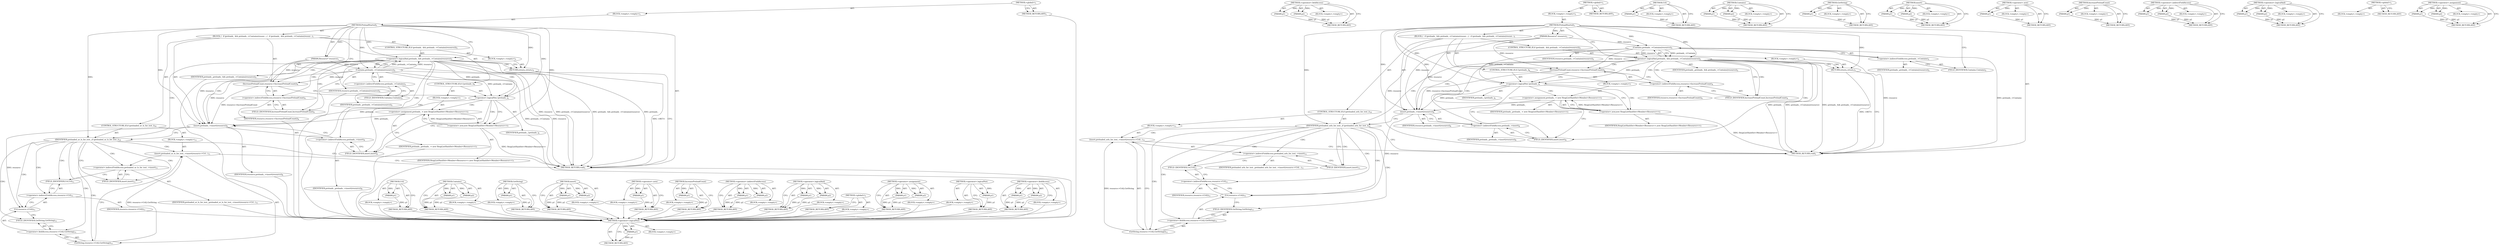 digraph "&lt;operator&gt;.assignment" {
vulnerable_90 [label=<(METHOD,&lt;operator&gt;.logicalNot)>];
vulnerable_91 [label=<(PARAM,p1)>];
vulnerable_92 [label=<(BLOCK,&lt;empty&gt;,&lt;empty&gt;)>];
vulnerable_93 [label=<(METHOD_RETURN,ANY)>];
vulnerable_112 [label=<(METHOD,&lt;operator&gt;.fieldAccess)>];
vulnerable_113 [label=<(PARAM,p1)>];
vulnerable_114 [label=<(PARAM,p2)>];
vulnerable_115 [label=<(BLOCK,&lt;empty&gt;,&lt;empty&gt;)>];
vulnerable_116 [label=<(METHOD_RETURN,ANY)>];
vulnerable_6 [label=<(METHOD,&lt;global&gt;)<SUB>1</SUB>>];
vulnerable_7 [label=<(BLOCK,&lt;empty&gt;,&lt;empty&gt;)<SUB>1</SUB>>];
vulnerable_8 [label=<(METHOD,PreloadStarted)<SUB>1</SUB>>];
vulnerable_9 [label=<(PARAM,Resource* resource)<SUB>1</SUB>>];
vulnerable_10 [label=<(BLOCK,{
  if (preloads_ &amp;&amp; preloads_-&gt;Contains(resour...,{
  if (preloads_ &amp;&amp; preloads_-&gt;Contains(resour...)<SUB>1</SUB>>];
vulnerable_11 [label=<(CONTROL_STRUCTURE,IF,if (preloads_ &amp;&amp; preloads_-&gt;Contains(resource)))<SUB>2</SUB>>];
vulnerable_12 [label=<(&lt;operator&gt;.logicalAnd,preloads_ &amp;&amp; preloads_-&gt;Contains(resource))<SUB>2</SUB>>];
vulnerable_13 [label=<(IDENTIFIER,preloads_,preloads_ &amp;&amp; preloads_-&gt;Contains(resource))<SUB>2</SUB>>];
vulnerable_14 [label=<(Contains,preloads_-&gt;Contains(resource))<SUB>2</SUB>>];
vulnerable_15 [label=<(&lt;operator&gt;.indirectFieldAccess,preloads_-&gt;Contains)<SUB>2</SUB>>];
vulnerable_16 [label=<(IDENTIFIER,preloads_,preloads_-&gt;Contains(resource))<SUB>2</SUB>>];
vulnerable_17 [label=<(FIELD_IDENTIFIER,Contains,Contains)<SUB>2</SUB>>];
vulnerable_18 [label=<(IDENTIFIER,resource,preloads_-&gt;Contains(resource))<SUB>2</SUB>>];
vulnerable_19 [label=<(BLOCK,&lt;empty&gt;,&lt;empty&gt;)<SUB>3</SUB>>];
vulnerable_20 [label=<(RETURN,return;,return;)<SUB>3</SUB>>];
vulnerable_21 [label=<(IncreasePreloadCount,resource-&gt;IncreasePreloadCount())<SUB>4</SUB>>];
vulnerable_22 [label=<(&lt;operator&gt;.indirectFieldAccess,resource-&gt;IncreasePreloadCount)<SUB>4</SUB>>];
vulnerable_23 [label=<(IDENTIFIER,resource,resource-&gt;IncreasePreloadCount())<SUB>4</SUB>>];
vulnerable_24 [label=<(FIELD_IDENTIFIER,IncreasePreloadCount,IncreasePreloadCount)<SUB>4</SUB>>];
vulnerable_25 [label=<(CONTROL_STRUCTURE,IF,if (!preloads_))<SUB>6</SUB>>];
vulnerable_26 [label=<(&lt;operator&gt;.logicalNot,!preloads_)<SUB>6</SUB>>];
vulnerable_27 [label=<(IDENTIFIER,preloads_,!preloads_)<SUB>6</SUB>>];
vulnerable_28 [label=<(BLOCK,&lt;empty&gt;,&lt;empty&gt;)<SUB>7</SUB>>];
vulnerable_29 [label=<(&lt;operator&gt;.assignment,preloads_ = new HeapListHashSet&lt;Member&lt;Resource&gt;&gt;)<SUB>7</SUB>>];
vulnerable_30 [label=<(IDENTIFIER,preloads_,preloads_ = new HeapListHashSet&lt;Member&lt;Resource&gt;&gt;)<SUB>7</SUB>>];
vulnerable_31 [label=<(&lt;operator&gt;.new,new HeapListHashSet&lt;Member&lt;Resource&gt;&gt;)<SUB>7</SUB>>];
vulnerable_32 [label=<(IDENTIFIER,HeapListHashSet&lt;Member&lt;Resource&gt;&gt;,new HeapListHashSet&lt;Member&lt;Resource&gt;&gt;)<SUB>7</SUB>>];
vulnerable_33 [label=<(insert,preloads_-&gt;insert(resource))<SUB>8</SUB>>];
vulnerable_34 [label=<(&lt;operator&gt;.indirectFieldAccess,preloads_-&gt;insert)<SUB>8</SUB>>];
vulnerable_35 [label=<(IDENTIFIER,preloads_,preloads_-&gt;insert(resource))<SUB>8</SUB>>];
vulnerable_36 [label=<(FIELD_IDENTIFIER,insert,insert)<SUB>8</SUB>>];
vulnerable_37 [label=<(IDENTIFIER,resource,preloads_-&gt;insert(resource))<SUB>8</SUB>>];
vulnerable_38 [label=<(CONTROL_STRUCTURE,IF,if (preloaded_ur_ls_for_test_))<SUB>10</SUB>>];
vulnerable_39 [label=<(IDENTIFIER,preloaded_ur_ls_for_test_,if (preloaded_ur_ls_for_test_))<SUB>10</SUB>>];
vulnerable_40 [label=<(BLOCK,&lt;empty&gt;,&lt;empty&gt;)<SUB>11</SUB>>];
vulnerable_41 [label=<(insert,preloaded_ur_ls_for_test_-&gt;insert(resource-&gt;Url...)<SUB>11</SUB>>];
vulnerable_42 [label=<(&lt;operator&gt;.indirectFieldAccess,preloaded_ur_ls_for_test_-&gt;insert)<SUB>11</SUB>>];
vulnerable_43 [label=<(IDENTIFIER,preloaded_ur_ls_for_test_,preloaded_ur_ls_for_test_-&gt;insert(resource-&gt;Url...)<SUB>11</SUB>>];
vulnerable_44 [label=<(FIELD_IDENTIFIER,insert,insert)<SUB>11</SUB>>];
vulnerable_45 [label=<(GetString,resource-&gt;Url().GetString())<SUB>11</SUB>>];
vulnerable_46 [label=<(&lt;operator&gt;.fieldAccess,resource-&gt;Url().GetString)<SUB>11</SUB>>];
vulnerable_47 [label=<(Url,resource-&gt;Url())<SUB>11</SUB>>];
vulnerable_48 [label=<(&lt;operator&gt;.indirectFieldAccess,resource-&gt;Url)<SUB>11</SUB>>];
vulnerable_49 [label=<(IDENTIFIER,resource,resource-&gt;Url())<SUB>11</SUB>>];
vulnerable_50 [label=<(FIELD_IDENTIFIER,Url,Url)<SUB>11</SUB>>];
vulnerable_51 [label=<(FIELD_IDENTIFIER,GetString,GetString)<SUB>11</SUB>>];
vulnerable_52 [label=<(METHOD_RETURN,void)<SUB>1</SUB>>];
vulnerable_54 [label=<(METHOD_RETURN,ANY)<SUB>1</SUB>>];
vulnerable_117 [label=<(METHOD,Url)>];
vulnerable_118 [label=<(PARAM,p1)>];
vulnerable_119 [label=<(BLOCK,&lt;empty&gt;,&lt;empty&gt;)>];
vulnerable_120 [label=<(METHOD_RETURN,ANY)>];
vulnerable_76 [label=<(METHOD,Contains)>];
vulnerable_77 [label=<(PARAM,p1)>];
vulnerable_78 [label=<(PARAM,p2)>];
vulnerable_79 [label=<(BLOCK,&lt;empty&gt;,&lt;empty&gt;)>];
vulnerable_80 [label=<(METHOD_RETURN,ANY)>];
vulnerable_108 [label=<(METHOD,GetString)>];
vulnerable_109 [label=<(PARAM,p1)>];
vulnerable_110 [label=<(BLOCK,&lt;empty&gt;,&lt;empty&gt;)>];
vulnerable_111 [label=<(METHOD_RETURN,ANY)>];
vulnerable_103 [label=<(METHOD,insert)>];
vulnerable_104 [label=<(PARAM,p1)>];
vulnerable_105 [label=<(PARAM,p2)>];
vulnerable_106 [label=<(BLOCK,&lt;empty&gt;,&lt;empty&gt;)>];
vulnerable_107 [label=<(METHOD_RETURN,ANY)>];
vulnerable_99 [label=<(METHOD,&lt;operator&gt;.new)>];
vulnerable_100 [label=<(PARAM,p1)>];
vulnerable_101 [label=<(BLOCK,&lt;empty&gt;,&lt;empty&gt;)>];
vulnerable_102 [label=<(METHOD_RETURN,ANY)>];
vulnerable_86 [label=<(METHOD,IncreasePreloadCount)>];
vulnerable_87 [label=<(PARAM,p1)>];
vulnerable_88 [label=<(BLOCK,&lt;empty&gt;,&lt;empty&gt;)>];
vulnerable_89 [label=<(METHOD_RETURN,ANY)>];
vulnerable_81 [label=<(METHOD,&lt;operator&gt;.indirectFieldAccess)>];
vulnerable_82 [label=<(PARAM,p1)>];
vulnerable_83 [label=<(PARAM,p2)>];
vulnerable_84 [label=<(BLOCK,&lt;empty&gt;,&lt;empty&gt;)>];
vulnerable_85 [label=<(METHOD_RETURN,ANY)>];
vulnerable_71 [label=<(METHOD,&lt;operator&gt;.logicalAnd)>];
vulnerable_72 [label=<(PARAM,p1)>];
vulnerable_73 [label=<(PARAM,p2)>];
vulnerable_74 [label=<(BLOCK,&lt;empty&gt;,&lt;empty&gt;)>];
vulnerable_75 [label=<(METHOD_RETURN,ANY)>];
vulnerable_65 [label=<(METHOD,&lt;global&gt;)<SUB>1</SUB>>];
vulnerable_66 [label=<(BLOCK,&lt;empty&gt;,&lt;empty&gt;)>];
vulnerable_67 [label=<(METHOD_RETURN,ANY)>];
vulnerable_94 [label=<(METHOD,&lt;operator&gt;.assignment)>];
vulnerable_95 [label=<(PARAM,p1)>];
vulnerable_96 [label=<(PARAM,p2)>];
vulnerable_97 [label=<(BLOCK,&lt;empty&gt;,&lt;empty&gt;)>];
vulnerable_98 [label=<(METHOD_RETURN,ANY)>];
fixed_90 [label=<(METHOD,&lt;operator&gt;.logicalNot)>];
fixed_91 [label=<(PARAM,p1)>];
fixed_92 [label=<(BLOCK,&lt;empty&gt;,&lt;empty&gt;)>];
fixed_93 [label=<(METHOD_RETURN,ANY)>];
fixed_112 [label=<(METHOD,&lt;operator&gt;.fieldAccess)>];
fixed_113 [label=<(PARAM,p1)>];
fixed_114 [label=<(PARAM,p2)>];
fixed_115 [label=<(BLOCK,&lt;empty&gt;,&lt;empty&gt;)>];
fixed_116 [label=<(METHOD_RETURN,ANY)>];
fixed_6 [label=<(METHOD,&lt;global&gt;)<SUB>1</SUB>>];
fixed_7 [label=<(BLOCK,&lt;empty&gt;,&lt;empty&gt;)<SUB>1</SUB>>];
fixed_8 [label=<(METHOD,PreloadStarted)<SUB>1</SUB>>];
fixed_9 [label=<(PARAM,Resource* resource)<SUB>1</SUB>>];
fixed_10 [label=<(BLOCK,{
  if (preloads_ &amp;&amp; preloads_-&gt;Contains(resour...,{
  if (preloads_ &amp;&amp; preloads_-&gt;Contains(resour...)<SUB>1</SUB>>];
fixed_11 [label=<(CONTROL_STRUCTURE,IF,if (preloads_ &amp;&amp; preloads_-&gt;Contains(resource)))<SUB>2</SUB>>];
fixed_12 [label=<(&lt;operator&gt;.logicalAnd,preloads_ &amp;&amp; preloads_-&gt;Contains(resource))<SUB>2</SUB>>];
fixed_13 [label=<(IDENTIFIER,preloads_,preloads_ &amp;&amp; preloads_-&gt;Contains(resource))<SUB>2</SUB>>];
fixed_14 [label=<(Contains,preloads_-&gt;Contains(resource))<SUB>2</SUB>>];
fixed_15 [label=<(&lt;operator&gt;.indirectFieldAccess,preloads_-&gt;Contains)<SUB>2</SUB>>];
fixed_16 [label=<(IDENTIFIER,preloads_,preloads_-&gt;Contains(resource))<SUB>2</SUB>>];
fixed_17 [label=<(FIELD_IDENTIFIER,Contains,Contains)<SUB>2</SUB>>];
fixed_18 [label=<(IDENTIFIER,resource,preloads_-&gt;Contains(resource))<SUB>2</SUB>>];
fixed_19 [label=<(BLOCK,&lt;empty&gt;,&lt;empty&gt;)<SUB>3</SUB>>];
fixed_20 [label=<(RETURN,return;,return;)<SUB>3</SUB>>];
fixed_21 [label=<(IncreasePreloadCount,resource-&gt;IncreasePreloadCount())<SUB>4</SUB>>];
fixed_22 [label=<(&lt;operator&gt;.indirectFieldAccess,resource-&gt;IncreasePreloadCount)<SUB>4</SUB>>];
fixed_23 [label=<(IDENTIFIER,resource,resource-&gt;IncreasePreloadCount())<SUB>4</SUB>>];
fixed_24 [label=<(FIELD_IDENTIFIER,IncreasePreloadCount,IncreasePreloadCount)<SUB>4</SUB>>];
fixed_25 [label=<(CONTROL_STRUCTURE,IF,if (!preloads_))<SUB>6</SUB>>];
fixed_26 [label=<(&lt;operator&gt;.logicalNot,!preloads_)<SUB>6</SUB>>];
fixed_27 [label=<(IDENTIFIER,preloads_,!preloads_)<SUB>6</SUB>>];
fixed_28 [label=<(BLOCK,&lt;empty&gt;,&lt;empty&gt;)<SUB>7</SUB>>];
fixed_29 [label=<(&lt;operator&gt;.assignment,preloads_ = new HeapListHashSet&lt;Member&lt;Resource&gt;&gt;)<SUB>7</SUB>>];
fixed_30 [label=<(IDENTIFIER,preloads_,preloads_ = new HeapListHashSet&lt;Member&lt;Resource&gt;&gt;)<SUB>7</SUB>>];
fixed_31 [label=<(&lt;operator&gt;.new,new HeapListHashSet&lt;Member&lt;Resource&gt;&gt;)<SUB>7</SUB>>];
fixed_32 [label=<(IDENTIFIER,HeapListHashSet&lt;Member&lt;Resource&gt;&gt;,new HeapListHashSet&lt;Member&lt;Resource&gt;&gt;)<SUB>7</SUB>>];
fixed_33 [label=<(insert,preloads_-&gt;insert(resource))<SUB>8</SUB>>];
fixed_34 [label=<(&lt;operator&gt;.indirectFieldAccess,preloads_-&gt;insert)<SUB>8</SUB>>];
fixed_35 [label=<(IDENTIFIER,preloads_,preloads_-&gt;insert(resource))<SUB>8</SUB>>];
fixed_36 [label=<(FIELD_IDENTIFIER,insert,insert)<SUB>8</SUB>>];
fixed_37 [label=<(IDENTIFIER,resource,preloads_-&gt;insert(resource))<SUB>8</SUB>>];
fixed_38 [label=<(CONTROL_STRUCTURE,IF,if (preloaded_urls_for_test_))<SUB>10</SUB>>];
fixed_39 [label=<(IDENTIFIER,preloaded_urls_for_test_,if (preloaded_urls_for_test_))<SUB>10</SUB>>];
fixed_40 [label=<(BLOCK,&lt;empty&gt;,&lt;empty&gt;)<SUB>11</SUB>>];
fixed_41 [label=<(insert,preloaded_urls_for_test_-&gt;insert(resource-&gt;Url(...)<SUB>11</SUB>>];
fixed_42 [label=<(&lt;operator&gt;.indirectFieldAccess,preloaded_urls_for_test_-&gt;insert)<SUB>11</SUB>>];
fixed_43 [label=<(IDENTIFIER,preloaded_urls_for_test_,preloaded_urls_for_test_-&gt;insert(resource-&gt;Url(...)<SUB>11</SUB>>];
fixed_44 [label=<(FIELD_IDENTIFIER,insert,insert)<SUB>11</SUB>>];
fixed_45 [label=<(GetString,resource-&gt;Url().GetString())<SUB>11</SUB>>];
fixed_46 [label=<(&lt;operator&gt;.fieldAccess,resource-&gt;Url().GetString)<SUB>11</SUB>>];
fixed_47 [label=<(Url,resource-&gt;Url())<SUB>11</SUB>>];
fixed_48 [label=<(&lt;operator&gt;.indirectFieldAccess,resource-&gt;Url)<SUB>11</SUB>>];
fixed_49 [label=<(IDENTIFIER,resource,resource-&gt;Url())<SUB>11</SUB>>];
fixed_50 [label=<(FIELD_IDENTIFIER,Url,Url)<SUB>11</SUB>>];
fixed_51 [label=<(FIELD_IDENTIFIER,GetString,GetString)<SUB>11</SUB>>];
fixed_52 [label=<(METHOD_RETURN,void)<SUB>1</SUB>>];
fixed_54 [label=<(METHOD_RETURN,ANY)<SUB>1</SUB>>];
fixed_117 [label=<(METHOD,Url)>];
fixed_118 [label=<(PARAM,p1)>];
fixed_119 [label=<(BLOCK,&lt;empty&gt;,&lt;empty&gt;)>];
fixed_120 [label=<(METHOD_RETURN,ANY)>];
fixed_76 [label=<(METHOD,Contains)>];
fixed_77 [label=<(PARAM,p1)>];
fixed_78 [label=<(PARAM,p2)>];
fixed_79 [label=<(BLOCK,&lt;empty&gt;,&lt;empty&gt;)>];
fixed_80 [label=<(METHOD_RETURN,ANY)>];
fixed_108 [label=<(METHOD,GetString)>];
fixed_109 [label=<(PARAM,p1)>];
fixed_110 [label=<(BLOCK,&lt;empty&gt;,&lt;empty&gt;)>];
fixed_111 [label=<(METHOD_RETURN,ANY)>];
fixed_103 [label=<(METHOD,insert)>];
fixed_104 [label=<(PARAM,p1)>];
fixed_105 [label=<(PARAM,p2)>];
fixed_106 [label=<(BLOCK,&lt;empty&gt;,&lt;empty&gt;)>];
fixed_107 [label=<(METHOD_RETURN,ANY)>];
fixed_99 [label=<(METHOD,&lt;operator&gt;.new)>];
fixed_100 [label=<(PARAM,p1)>];
fixed_101 [label=<(BLOCK,&lt;empty&gt;,&lt;empty&gt;)>];
fixed_102 [label=<(METHOD_RETURN,ANY)>];
fixed_86 [label=<(METHOD,IncreasePreloadCount)>];
fixed_87 [label=<(PARAM,p1)>];
fixed_88 [label=<(BLOCK,&lt;empty&gt;,&lt;empty&gt;)>];
fixed_89 [label=<(METHOD_RETURN,ANY)>];
fixed_81 [label=<(METHOD,&lt;operator&gt;.indirectFieldAccess)>];
fixed_82 [label=<(PARAM,p1)>];
fixed_83 [label=<(PARAM,p2)>];
fixed_84 [label=<(BLOCK,&lt;empty&gt;,&lt;empty&gt;)>];
fixed_85 [label=<(METHOD_RETURN,ANY)>];
fixed_71 [label=<(METHOD,&lt;operator&gt;.logicalAnd)>];
fixed_72 [label=<(PARAM,p1)>];
fixed_73 [label=<(PARAM,p2)>];
fixed_74 [label=<(BLOCK,&lt;empty&gt;,&lt;empty&gt;)>];
fixed_75 [label=<(METHOD_RETURN,ANY)>];
fixed_65 [label=<(METHOD,&lt;global&gt;)<SUB>1</SUB>>];
fixed_66 [label=<(BLOCK,&lt;empty&gt;,&lt;empty&gt;)>];
fixed_67 [label=<(METHOD_RETURN,ANY)>];
fixed_94 [label=<(METHOD,&lt;operator&gt;.assignment)>];
fixed_95 [label=<(PARAM,p1)>];
fixed_96 [label=<(PARAM,p2)>];
fixed_97 [label=<(BLOCK,&lt;empty&gt;,&lt;empty&gt;)>];
fixed_98 [label=<(METHOD_RETURN,ANY)>];
vulnerable_90 -> vulnerable_91  [key=0, label="AST: "];
vulnerable_90 -> vulnerable_91  [key=1, label="DDG: "];
vulnerable_90 -> vulnerable_92  [key=0, label="AST: "];
vulnerable_90 -> vulnerable_93  [key=0, label="AST: "];
vulnerable_90 -> vulnerable_93  [key=1, label="CFG: "];
vulnerable_91 -> vulnerable_93  [key=0, label="DDG: p1"];
vulnerable_92 -> fixed_90  [key=0];
vulnerable_93 -> fixed_90  [key=0];
vulnerable_112 -> vulnerable_113  [key=0, label="AST: "];
vulnerable_112 -> vulnerable_113  [key=1, label="DDG: "];
vulnerable_112 -> vulnerable_115  [key=0, label="AST: "];
vulnerable_112 -> vulnerable_114  [key=0, label="AST: "];
vulnerable_112 -> vulnerable_114  [key=1, label="DDG: "];
vulnerable_112 -> vulnerable_116  [key=0, label="AST: "];
vulnerable_112 -> vulnerable_116  [key=1, label="CFG: "];
vulnerable_113 -> vulnerable_116  [key=0, label="DDG: p1"];
vulnerable_114 -> vulnerable_116  [key=0, label="DDG: p2"];
vulnerable_115 -> fixed_90  [key=0];
vulnerable_116 -> fixed_90  [key=0];
vulnerable_6 -> vulnerable_7  [key=0, label="AST: "];
vulnerable_6 -> vulnerable_54  [key=0, label="AST: "];
vulnerable_6 -> vulnerable_54  [key=1, label="CFG: "];
vulnerable_7 -> vulnerable_8  [key=0, label="AST: "];
vulnerable_8 -> vulnerable_9  [key=0, label="AST: "];
vulnerable_8 -> vulnerable_9  [key=1, label="DDG: "];
vulnerable_8 -> vulnerable_10  [key=0, label="AST: "];
vulnerable_8 -> vulnerable_52  [key=0, label="AST: "];
vulnerable_8 -> vulnerable_12  [key=0, label="CFG: "];
vulnerable_8 -> vulnerable_12  [key=1, label="DDG: "];
vulnerable_8 -> vulnerable_17  [key=0, label="CFG: "];
vulnerable_8 -> vulnerable_33  [key=0, label="DDG: "];
vulnerable_8 -> vulnerable_39  [key=0, label="DDG: "];
vulnerable_8 -> vulnerable_20  [key=0, label="DDG: "];
vulnerable_8 -> vulnerable_26  [key=0, label="DDG: "];
vulnerable_8 -> vulnerable_14  [key=0, label="DDG: "];
vulnerable_8 -> vulnerable_31  [key=0, label="DDG: "];
vulnerable_9 -> vulnerable_52  [key=0, label="DDG: resource"];
vulnerable_9 -> vulnerable_21  [key=0, label="DDG: resource"];
vulnerable_9 -> vulnerable_33  [key=0, label="DDG: resource"];
vulnerable_9 -> vulnerable_14  [key=0, label="DDG: resource"];
vulnerable_10 -> vulnerable_11  [key=0, label="AST: "];
vulnerable_10 -> vulnerable_21  [key=0, label="AST: "];
vulnerable_10 -> vulnerable_25  [key=0, label="AST: "];
vulnerable_10 -> vulnerable_33  [key=0, label="AST: "];
vulnerable_10 -> vulnerable_38  [key=0, label="AST: "];
vulnerable_11 -> vulnerable_12  [key=0, label="AST: "];
vulnerable_11 -> vulnerable_19  [key=0, label="AST: "];
vulnerable_12 -> vulnerable_13  [key=0, label="AST: "];
vulnerable_12 -> vulnerable_14  [key=0, label="AST: "];
vulnerable_12 -> vulnerable_20  [key=0, label="CFG: "];
vulnerable_12 -> vulnerable_20  [key=1, label="CDG: "];
vulnerable_12 -> vulnerable_24  [key=0, label="CFG: "];
vulnerable_12 -> vulnerable_24  [key=1, label="CDG: "];
vulnerable_12 -> vulnerable_52  [key=0, label="DDG: preloads_"];
vulnerable_12 -> vulnerable_52  [key=1, label="DDG: preloads_-&gt;Contains(resource)"];
vulnerable_12 -> vulnerable_52  [key=2, label="DDG: preloads_ &amp;&amp; preloads_-&gt;Contains(resource)"];
vulnerable_12 -> vulnerable_26  [key=0, label="DDG: preloads_"];
vulnerable_12 -> vulnerable_26  [key=1, label="CDG: "];
vulnerable_12 -> vulnerable_34  [key=0, label="CDG: "];
vulnerable_12 -> vulnerable_21  [key=0, label="CDG: "];
vulnerable_12 -> vulnerable_33  [key=0, label="CDG: "];
vulnerable_12 -> vulnerable_36  [key=0, label="CDG: "];
vulnerable_12 -> vulnerable_22  [key=0, label="CDG: "];
vulnerable_12 -> vulnerable_39  [key=0, label="CDG: "];
vulnerable_13 -> fixed_90  [key=0];
vulnerable_14 -> vulnerable_15  [key=0, label="AST: "];
vulnerable_14 -> vulnerable_18  [key=0, label="AST: "];
vulnerable_14 -> vulnerable_12  [key=0, label="CFG: "];
vulnerable_14 -> vulnerable_12  [key=1, label="DDG: preloads_-&gt;Contains"];
vulnerable_14 -> vulnerable_12  [key=2, label="DDG: resource"];
vulnerable_14 -> vulnerable_52  [key=0, label="DDG: preloads_-&gt;Contains"];
vulnerable_14 -> vulnerable_52  [key=1, label="DDG: resource"];
vulnerable_14 -> vulnerable_21  [key=0, label="DDG: resource"];
vulnerable_14 -> vulnerable_33  [key=0, label="DDG: resource"];
vulnerable_14 -> vulnerable_26  [key=0, label="DDG: preloads_-&gt;Contains"];
vulnerable_15 -> vulnerable_16  [key=0, label="AST: "];
vulnerable_15 -> vulnerable_17  [key=0, label="AST: "];
vulnerable_15 -> vulnerable_14  [key=0, label="CFG: "];
vulnerable_16 -> fixed_90  [key=0];
vulnerable_17 -> vulnerable_15  [key=0, label="CFG: "];
vulnerable_18 -> fixed_90  [key=0];
vulnerable_19 -> vulnerable_20  [key=0, label="AST: "];
vulnerable_20 -> vulnerable_52  [key=0, label="CFG: "];
vulnerable_20 -> vulnerable_52  [key=1, label="DDG: &lt;RET&gt;"];
vulnerable_21 -> vulnerable_22  [key=0, label="AST: "];
vulnerable_21 -> vulnerable_26  [key=0, label="CFG: "];
vulnerable_21 -> vulnerable_33  [key=0, label="DDG: resource-&gt;IncreasePreloadCount"];
vulnerable_22 -> vulnerable_23  [key=0, label="AST: "];
vulnerable_22 -> vulnerable_24  [key=0, label="AST: "];
vulnerable_22 -> vulnerable_21  [key=0, label="CFG: "];
vulnerable_23 -> fixed_90  [key=0];
vulnerable_24 -> vulnerable_22  [key=0, label="CFG: "];
vulnerable_25 -> vulnerable_26  [key=0, label="AST: "];
vulnerable_25 -> vulnerable_28  [key=0, label="AST: "];
vulnerable_26 -> vulnerable_27  [key=0, label="AST: "];
vulnerable_26 -> vulnerable_31  [key=0, label="CFG: "];
vulnerable_26 -> vulnerable_31  [key=1, label="CDG: "];
vulnerable_26 -> vulnerable_36  [key=0, label="CFG: "];
vulnerable_26 -> vulnerable_33  [key=0, label="DDG: preloads_"];
vulnerable_26 -> vulnerable_29  [key=0, label="CDG: "];
vulnerable_27 -> fixed_90  [key=0];
vulnerable_28 -> vulnerable_29  [key=0, label="AST: "];
vulnerable_29 -> vulnerable_30  [key=0, label="AST: "];
vulnerable_29 -> vulnerable_31  [key=0, label="AST: "];
vulnerable_29 -> vulnerable_36  [key=0, label="CFG: "];
vulnerable_29 -> vulnerable_33  [key=0, label="DDG: preloads_"];
vulnerable_30 -> fixed_90  [key=0];
vulnerable_31 -> vulnerable_32  [key=0, label="AST: "];
vulnerable_31 -> vulnerable_29  [key=0, label="CFG: "];
vulnerable_31 -> vulnerable_29  [key=1, label="DDG: HeapListHashSet&lt;Member&lt;Resource&gt;&gt;"];
vulnerable_31 -> vulnerable_52  [key=0, label="DDG: HeapListHashSet&lt;Member&lt;Resource&gt;&gt;"];
vulnerable_32 -> fixed_90  [key=0];
vulnerable_33 -> vulnerable_34  [key=0, label="AST: "];
vulnerable_33 -> vulnerable_37  [key=0, label="AST: "];
vulnerable_33 -> vulnerable_39  [key=0, label="CFG: "];
vulnerable_33 -> vulnerable_47  [key=0, label="DDG: resource"];
vulnerable_34 -> vulnerable_35  [key=0, label="AST: "];
vulnerable_34 -> vulnerable_36  [key=0, label="AST: "];
vulnerable_34 -> vulnerable_33  [key=0, label="CFG: "];
vulnerable_35 -> fixed_90  [key=0];
vulnerable_36 -> vulnerable_34  [key=0, label="CFG: "];
vulnerable_37 -> fixed_90  [key=0];
vulnerable_38 -> vulnerable_39  [key=0, label="AST: "];
vulnerable_38 -> vulnerable_40  [key=0, label="AST: "];
vulnerable_39 -> vulnerable_52  [key=0, label="CFG: "];
vulnerable_39 -> vulnerable_44  [key=0, label="CFG: "];
vulnerable_39 -> vulnerable_44  [key=1, label="CDG: "];
vulnerable_39 -> vulnerable_47  [key=0, label="CDG: "];
vulnerable_39 -> vulnerable_48  [key=0, label="CDG: "];
vulnerable_39 -> vulnerable_42  [key=0, label="CDG: "];
vulnerable_39 -> vulnerable_51  [key=0, label="CDG: "];
vulnerable_39 -> vulnerable_46  [key=0, label="CDG: "];
vulnerable_39 -> vulnerable_41  [key=0, label="CDG: "];
vulnerable_39 -> vulnerable_45  [key=0, label="CDG: "];
vulnerable_39 -> vulnerable_50  [key=0, label="CDG: "];
vulnerable_40 -> vulnerable_41  [key=0, label="AST: "];
vulnerable_41 -> vulnerable_42  [key=0, label="AST: "];
vulnerable_41 -> vulnerable_45  [key=0, label="AST: "];
vulnerable_41 -> vulnerable_52  [key=0, label="CFG: "];
vulnerable_42 -> vulnerable_43  [key=0, label="AST: "];
vulnerable_42 -> vulnerable_44  [key=0, label="AST: "];
vulnerable_42 -> vulnerable_50  [key=0, label="CFG: "];
vulnerable_43 -> fixed_90  [key=0];
vulnerable_44 -> vulnerable_42  [key=0, label="CFG: "];
vulnerable_45 -> vulnerable_46  [key=0, label="AST: "];
vulnerable_45 -> vulnerable_41  [key=0, label="CFG: "];
vulnerable_45 -> vulnerable_41  [key=1, label="DDG: resource-&gt;Url().GetString"];
vulnerable_46 -> vulnerable_47  [key=0, label="AST: "];
vulnerable_46 -> vulnerable_51  [key=0, label="AST: "];
vulnerable_46 -> vulnerable_45  [key=0, label="CFG: "];
vulnerable_47 -> vulnerable_48  [key=0, label="AST: "];
vulnerable_47 -> vulnerable_51  [key=0, label="CFG: "];
vulnerable_48 -> vulnerable_49  [key=0, label="AST: "];
vulnerable_48 -> vulnerable_50  [key=0, label="AST: "];
vulnerable_48 -> vulnerable_47  [key=0, label="CFG: "];
vulnerable_49 -> fixed_90  [key=0];
vulnerable_50 -> vulnerable_48  [key=0, label="CFG: "];
vulnerable_51 -> vulnerable_46  [key=0, label="CFG: "];
vulnerable_52 -> fixed_90  [key=0];
vulnerable_54 -> fixed_90  [key=0];
vulnerable_117 -> vulnerable_118  [key=0, label="AST: "];
vulnerable_117 -> vulnerable_118  [key=1, label="DDG: "];
vulnerable_117 -> vulnerable_119  [key=0, label="AST: "];
vulnerable_117 -> vulnerable_120  [key=0, label="AST: "];
vulnerable_117 -> vulnerable_120  [key=1, label="CFG: "];
vulnerable_118 -> vulnerable_120  [key=0, label="DDG: p1"];
vulnerable_119 -> fixed_90  [key=0];
vulnerable_120 -> fixed_90  [key=0];
vulnerable_76 -> vulnerable_77  [key=0, label="AST: "];
vulnerable_76 -> vulnerable_77  [key=1, label="DDG: "];
vulnerable_76 -> vulnerable_79  [key=0, label="AST: "];
vulnerable_76 -> vulnerable_78  [key=0, label="AST: "];
vulnerable_76 -> vulnerable_78  [key=1, label="DDG: "];
vulnerable_76 -> vulnerable_80  [key=0, label="AST: "];
vulnerable_76 -> vulnerable_80  [key=1, label="CFG: "];
vulnerable_77 -> vulnerable_80  [key=0, label="DDG: p1"];
vulnerable_78 -> vulnerable_80  [key=0, label="DDG: p2"];
vulnerable_79 -> fixed_90  [key=0];
vulnerable_80 -> fixed_90  [key=0];
vulnerable_108 -> vulnerable_109  [key=0, label="AST: "];
vulnerable_108 -> vulnerable_109  [key=1, label="DDG: "];
vulnerable_108 -> vulnerable_110  [key=0, label="AST: "];
vulnerable_108 -> vulnerable_111  [key=0, label="AST: "];
vulnerable_108 -> vulnerable_111  [key=1, label="CFG: "];
vulnerable_109 -> vulnerable_111  [key=0, label="DDG: p1"];
vulnerable_110 -> fixed_90  [key=0];
vulnerable_111 -> fixed_90  [key=0];
vulnerable_103 -> vulnerable_104  [key=0, label="AST: "];
vulnerable_103 -> vulnerable_104  [key=1, label="DDG: "];
vulnerable_103 -> vulnerable_106  [key=0, label="AST: "];
vulnerable_103 -> vulnerable_105  [key=0, label="AST: "];
vulnerable_103 -> vulnerable_105  [key=1, label="DDG: "];
vulnerable_103 -> vulnerable_107  [key=0, label="AST: "];
vulnerable_103 -> vulnerable_107  [key=1, label="CFG: "];
vulnerable_104 -> vulnerable_107  [key=0, label="DDG: p1"];
vulnerable_105 -> vulnerable_107  [key=0, label="DDG: p2"];
vulnerable_106 -> fixed_90  [key=0];
vulnerable_107 -> fixed_90  [key=0];
vulnerable_99 -> vulnerable_100  [key=0, label="AST: "];
vulnerable_99 -> vulnerable_100  [key=1, label="DDG: "];
vulnerable_99 -> vulnerable_101  [key=0, label="AST: "];
vulnerable_99 -> vulnerable_102  [key=0, label="AST: "];
vulnerable_99 -> vulnerable_102  [key=1, label="CFG: "];
vulnerable_100 -> vulnerable_102  [key=0, label="DDG: p1"];
vulnerable_101 -> fixed_90  [key=0];
vulnerable_102 -> fixed_90  [key=0];
vulnerable_86 -> vulnerable_87  [key=0, label="AST: "];
vulnerable_86 -> vulnerable_87  [key=1, label="DDG: "];
vulnerable_86 -> vulnerable_88  [key=0, label="AST: "];
vulnerable_86 -> vulnerable_89  [key=0, label="AST: "];
vulnerable_86 -> vulnerable_89  [key=1, label="CFG: "];
vulnerable_87 -> vulnerable_89  [key=0, label="DDG: p1"];
vulnerable_88 -> fixed_90  [key=0];
vulnerable_89 -> fixed_90  [key=0];
vulnerable_81 -> vulnerable_82  [key=0, label="AST: "];
vulnerable_81 -> vulnerable_82  [key=1, label="DDG: "];
vulnerable_81 -> vulnerable_84  [key=0, label="AST: "];
vulnerable_81 -> vulnerable_83  [key=0, label="AST: "];
vulnerable_81 -> vulnerable_83  [key=1, label="DDG: "];
vulnerable_81 -> vulnerable_85  [key=0, label="AST: "];
vulnerable_81 -> vulnerable_85  [key=1, label="CFG: "];
vulnerable_82 -> vulnerable_85  [key=0, label="DDG: p1"];
vulnerable_83 -> vulnerable_85  [key=0, label="DDG: p2"];
vulnerable_84 -> fixed_90  [key=0];
vulnerable_85 -> fixed_90  [key=0];
vulnerable_71 -> vulnerable_72  [key=0, label="AST: "];
vulnerable_71 -> vulnerable_72  [key=1, label="DDG: "];
vulnerable_71 -> vulnerable_74  [key=0, label="AST: "];
vulnerable_71 -> vulnerable_73  [key=0, label="AST: "];
vulnerable_71 -> vulnerable_73  [key=1, label="DDG: "];
vulnerable_71 -> vulnerable_75  [key=0, label="AST: "];
vulnerable_71 -> vulnerable_75  [key=1, label="CFG: "];
vulnerable_72 -> vulnerable_75  [key=0, label="DDG: p1"];
vulnerable_73 -> vulnerable_75  [key=0, label="DDG: p2"];
vulnerable_74 -> fixed_90  [key=0];
vulnerable_75 -> fixed_90  [key=0];
vulnerable_65 -> vulnerable_66  [key=0, label="AST: "];
vulnerable_65 -> vulnerable_67  [key=0, label="AST: "];
vulnerable_65 -> vulnerable_67  [key=1, label="CFG: "];
vulnerable_66 -> fixed_90  [key=0];
vulnerable_67 -> fixed_90  [key=0];
vulnerable_94 -> vulnerable_95  [key=0, label="AST: "];
vulnerable_94 -> vulnerable_95  [key=1, label="DDG: "];
vulnerable_94 -> vulnerable_97  [key=0, label="AST: "];
vulnerable_94 -> vulnerable_96  [key=0, label="AST: "];
vulnerable_94 -> vulnerable_96  [key=1, label="DDG: "];
vulnerable_94 -> vulnerable_98  [key=0, label="AST: "];
vulnerable_94 -> vulnerable_98  [key=1, label="CFG: "];
vulnerable_95 -> vulnerable_98  [key=0, label="DDG: p1"];
vulnerable_96 -> vulnerable_98  [key=0, label="DDG: p2"];
vulnerable_97 -> fixed_90  [key=0];
vulnerable_98 -> fixed_90  [key=0];
fixed_90 -> fixed_91  [key=0, label="AST: "];
fixed_90 -> fixed_91  [key=1, label="DDG: "];
fixed_90 -> fixed_92  [key=0, label="AST: "];
fixed_90 -> fixed_93  [key=0, label="AST: "];
fixed_90 -> fixed_93  [key=1, label="CFG: "];
fixed_91 -> fixed_93  [key=0, label="DDG: p1"];
fixed_112 -> fixed_113  [key=0, label="AST: "];
fixed_112 -> fixed_113  [key=1, label="DDG: "];
fixed_112 -> fixed_115  [key=0, label="AST: "];
fixed_112 -> fixed_114  [key=0, label="AST: "];
fixed_112 -> fixed_114  [key=1, label="DDG: "];
fixed_112 -> fixed_116  [key=0, label="AST: "];
fixed_112 -> fixed_116  [key=1, label="CFG: "];
fixed_113 -> fixed_116  [key=0, label="DDG: p1"];
fixed_114 -> fixed_116  [key=0, label="DDG: p2"];
fixed_6 -> fixed_7  [key=0, label="AST: "];
fixed_6 -> fixed_54  [key=0, label="AST: "];
fixed_6 -> fixed_54  [key=1, label="CFG: "];
fixed_7 -> fixed_8  [key=0, label="AST: "];
fixed_8 -> fixed_9  [key=0, label="AST: "];
fixed_8 -> fixed_9  [key=1, label="DDG: "];
fixed_8 -> fixed_10  [key=0, label="AST: "];
fixed_8 -> fixed_52  [key=0, label="AST: "];
fixed_8 -> fixed_12  [key=0, label="CFG: "];
fixed_8 -> fixed_12  [key=1, label="DDG: "];
fixed_8 -> fixed_17  [key=0, label="CFG: "];
fixed_8 -> fixed_33  [key=0, label="DDG: "];
fixed_8 -> fixed_39  [key=0, label="DDG: "];
fixed_8 -> fixed_20  [key=0, label="DDG: "];
fixed_8 -> fixed_26  [key=0, label="DDG: "];
fixed_8 -> fixed_14  [key=0, label="DDG: "];
fixed_8 -> fixed_31  [key=0, label="DDG: "];
fixed_9 -> fixed_52  [key=0, label="DDG: resource"];
fixed_9 -> fixed_21  [key=0, label="DDG: resource"];
fixed_9 -> fixed_33  [key=0, label="DDG: resource"];
fixed_9 -> fixed_14  [key=0, label="DDG: resource"];
fixed_10 -> fixed_11  [key=0, label="AST: "];
fixed_10 -> fixed_21  [key=0, label="AST: "];
fixed_10 -> fixed_25  [key=0, label="AST: "];
fixed_10 -> fixed_33  [key=0, label="AST: "];
fixed_10 -> fixed_38  [key=0, label="AST: "];
fixed_11 -> fixed_12  [key=0, label="AST: "];
fixed_11 -> fixed_19  [key=0, label="AST: "];
fixed_12 -> fixed_13  [key=0, label="AST: "];
fixed_12 -> fixed_14  [key=0, label="AST: "];
fixed_12 -> fixed_20  [key=0, label="CFG: "];
fixed_12 -> fixed_20  [key=1, label="CDG: "];
fixed_12 -> fixed_24  [key=0, label="CFG: "];
fixed_12 -> fixed_24  [key=1, label="CDG: "];
fixed_12 -> fixed_52  [key=0, label="DDG: preloads_"];
fixed_12 -> fixed_52  [key=1, label="DDG: preloads_-&gt;Contains(resource)"];
fixed_12 -> fixed_52  [key=2, label="DDG: preloads_ &amp;&amp; preloads_-&gt;Contains(resource)"];
fixed_12 -> fixed_26  [key=0, label="DDG: preloads_"];
fixed_12 -> fixed_26  [key=1, label="CDG: "];
fixed_12 -> fixed_34  [key=0, label="CDG: "];
fixed_12 -> fixed_21  [key=0, label="CDG: "];
fixed_12 -> fixed_33  [key=0, label="CDG: "];
fixed_12 -> fixed_36  [key=0, label="CDG: "];
fixed_12 -> fixed_22  [key=0, label="CDG: "];
fixed_12 -> fixed_39  [key=0, label="CDG: "];
fixed_14 -> fixed_15  [key=0, label="AST: "];
fixed_14 -> fixed_18  [key=0, label="AST: "];
fixed_14 -> fixed_12  [key=0, label="CFG: "];
fixed_14 -> fixed_12  [key=1, label="DDG: preloads_-&gt;Contains"];
fixed_14 -> fixed_12  [key=2, label="DDG: resource"];
fixed_14 -> fixed_52  [key=0, label="DDG: preloads_-&gt;Contains"];
fixed_14 -> fixed_52  [key=1, label="DDG: resource"];
fixed_14 -> fixed_21  [key=0, label="DDG: resource"];
fixed_14 -> fixed_33  [key=0, label="DDG: resource"];
fixed_14 -> fixed_26  [key=0, label="DDG: preloads_-&gt;Contains"];
fixed_15 -> fixed_16  [key=0, label="AST: "];
fixed_15 -> fixed_17  [key=0, label="AST: "];
fixed_15 -> fixed_14  [key=0, label="CFG: "];
fixed_17 -> fixed_15  [key=0, label="CFG: "];
fixed_19 -> fixed_20  [key=0, label="AST: "];
fixed_20 -> fixed_52  [key=0, label="CFG: "];
fixed_20 -> fixed_52  [key=1, label="DDG: &lt;RET&gt;"];
fixed_21 -> fixed_22  [key=0, label="AST: "];
fixed_21 -> fixed_26  [key=0, label="CFG: "];
fixed_21 -> fixed_33  [key=0, label="DDG: resource-&gt;IncreasePreloadCount"];
fixed_22 -> fixed_23  [key=0, label="AST: "];
fixed_22 -> fixed_24  [key=0, label="AST: "];
fixed_22 -> fixed_21  [key=0, label="CFG: "];
fixed_24 -> fixed_22  [key=0, label="CFG: "];
fixed_25 -> fixed_26  [key=0, label="AST: "];
fixed_25 -> fixed_28  [key=0, label="AST: "];
fixed_26 -> fixed_27  [key=0, label="AST: "];
fixed_26 -> fixed_31  [key=0, label="CFG: "];
fixed_26 -> fixed_31  [key=1, label="CDG: "];
fixed_26 -> fixed_36  [key=0, label="CFG: "];
fixed_26 -> fixed_33  [key=0, label="DDG: preloads_"];
fixed_26 -> fixed_29  [key=0, label="CDG: "];
fixed_28 -> fixed_29  [key=0, label="AST: "];
fixed_29 -> fixed_30  [key=0, label="AST: "];
fixed_29 -> fixed_31  [key=0, label="AST: "];
fixed_29 -> fixed_36  [key=0, label="CFG: "];
fixed_29 -> fixed_33  [key=0, label="DDG: preloads_"];
fixed_31 -> fixed_32  [key=0, label="AST: "];
fixed_31 -> fixed_29  [key=0, label="CFG: "];
fixed_31 -> fixed_29  [key=1, label="DDG: HeapListHashSet&lt;Member&lt;Resource&gt;&gt;"];
fixed_31 -> fixed_52  [key=0, label="DDG: HeapListHashSet&lt;Member&lt;Resource&gt;&gt;"];
fixed_33 -> fixed_34  [key=0, label="AST: "];
fixed_33 -> fixed_37  [key=0, label="AST: "];
fixed_33 -> fixed_39  [key=0, label="CFG: "];
fixed_33 -> fixed_47  [key=0, label="DDG: resource"];
fixed_34 -> fixed_35  [key=0, label="AST: "];
fixed_34 -> fixed_36  [key=0, label="AST: "];
fixed_34 -> fixed_33  [key=0, label="CFG: "];
fixed_36 -> fixed_34  [key=0, label="CFG: "];
fixed_38 -> fixed_39  [key=0, label="AST: "];
fixed_38 -> fixed_40  [key=0, label="AST: "];
fixed_39 -> fixed_52  [key=0, label="CFG: "];
fixed_39 -> fixed_44  [key=0, label="CFG: "];
fixed_39 -> fixed_44  [key=1, label="CDG: "];
fixed_39 -> fixed_47  [key=0, label="CDG: "];
fixed_39 -> fixed_48  [key=0, label="CDG: "];
fixed_39 -> fixed_42  [key=0, label="CDG: "];
fixed_39 -> fixed_51  [key=0, label="CDG: "];
fixed_39 -> fixed_46  [key=0, label="CDG: "];
fixed_39 -> fixed_41  [key=0, label="CDG: "];
fixed_39 -> fixed_45  [key=0, label="CDG: "];
fixed_39 -> fixed_50  [key=0, label="CDG: "];
fixed_40 -> fixed_41  [key=0, label="AST: "];
fixed_41 -> fixed_42  [key=0, label="AST: "];
fixed_41 -> fixed_45  [key=0, label="AST: "];
fixed_41 -> fixed_52  [key=0, label="CFG: "];
fixed_42 -> fixed_43  [key=0, label="AST: "];
fixed_42 -> fixed_44  [key=0, label="AST: "];
fixed_42 -> fixed_50  [key=0, label="CFG: "];
fixed_44 -> fixed_42  [key=0, label="CFG: "];
fixed_45 -> fixed_46  [key=0, label="AST: "];
fixed_45 -> fixed_41  [key=0, label="CFG: "];
fixed_45 -> fixed_41  [key=1, label="DDG: resource-&gt;Url().GetString"];
fixed_46 -> fixed_47  [key=0, label="AST: "];
fixed_46 -> fixed_51  [key=0, label="AST: "];
fixed_46 -> fixed_45  [key=0, label="CFG: "];
fixed_47 -> fixed_48  [key=0, label="AST: "];
fixed_47 -> fixed_51  [key=0, label="CFG: "];
fixed_48 -> fixed_49  [key=0, label="AST: "];
fixed_48 -> fixed_50  [key=0, label="AST: "];
fixed_48 -> fixed_47  [key=0, label="CFG: "];
fixed_50 -> fixed_48  [key=0, label="CFG: "];
fixed_51 -> fixed_46  [key=0, label="CFG: "];
fixed_117 -> fixed_118  [key=0, label="AST: "];
fixed_117 -> fixed_118  [key=1, label="DDG: "];
fixed_117 -> fixed_119  [key=0, label="AST: "];
fixed_117 -> fixed_120  [key=0, label="AST: "];
fixed_117 -> fixed_120  [key=1, label="CFG: "];
fixed_118 -> fixed_120  [key=0, label="DDG: p1"];
fixed_76 -> fixed_77  [key=0, label="AST: "];
fixed_76 -> fixed_77  [key=1, label="DDG: "];
fixed_76 -> fixed_79  [key=0, label="AST: "];
fixed_76 -> fixed_78  [key=0, label="AST: "];
fixed_76 -> fixed_78  [key=1, label="DDG: "];
fixed_76 -> fixed_80  [key=0, label="AST: "];
fixed_76 -> fixed_80  [key=1, label="CFG: "];
fixed_77 -> fixed_80  [key=0, label="DDG: p1"];
fixed_78 -> fixed_80  [key=0, label="DDG: p2"];
fixed_108 -> fixed_109  [key=0, label="AST: "];
fixed_108 -> fixed_109  [key=1, label="DDG: "];
fixed_108 -> fixed_110  [key=0, label="AST: "];
fixed_108 -> fixed_111  [key=0, label="AST: "];
fixed_108 -> fixed_111  [key=1, label="CFG: "];
fixed_109 -> fixed_111  [key=0, label="DDG: p1"];
fixed_103 -> fixed_104  [key=0, label="AST: "];
fixed_103 -> fixed_104  [key=1, label="DDG: "];
fixed_103 -> fixed_106  [key=0, label="AST: "];
fixed_103 -> fixed_105  [key=0, label="AST: "];
fixed_103 -> fixed_105  [key=1, label="DDG: "];
fixed_103 -> fixed_107  [key=0, label="AST: "];
fixed_103 -> fixed_107  [key=1, label="CFG: "];
fixed_104 -> fixed_107  [key=0, label="DDG: p1"];
fixed_105 -> fixed_107  [key=0, label="DDG: p2"];
fixed_99 -> fixed_100  [key=0, label="AST: "];
fixed_99 -> fixed_100  [key=1, label="DDG: "];
fixed_99 -> fixed_101  [key=0, label="AST: "];
fixed_99 -> fixed_102  [key=0, label="AST: "];
fixed_99 -> fixed_102  [key=1, label="CFG: "];
fixed_100 -> fixed_102  [key=0, label="DDG: p1"];
fixed_86 -> fixed_87  [key=0, label="AST: "];
fixed_86 -> fixed_87  [key=1, label="DDG: "];
fixed_86 -> fixed_88  [key=0, label="AST: "];
fixed_86 -> fixed_89  [key=0, label="AST: "];
fixed_86 -> fixed_89  [key=1, label="CFG: "];
fixed_87 -> fixed_89  [key=0, label="DDG: p1"];
fixed_81 -> fixed_82  [key=0, label="AST: "];
fixed_81 -> fixed_82  [key=1, label="DDG: "];
fixed_81 -> fixed_84  [key=0, label="AST: "];
fixed_81 -> fixed_83  [key=0, label="AST: "];
fixed_81 -> fixed_83  [key=1, label="DDG: "];
fixed_81 -> fixed_85  [key=0, label="AST: "];
fixed_81 -> fixed_85  [key=1, label="CFG: "];
fixed_82 -> fixed_85  [key=0, label="DDG: p1"];
fixed_83 -> fixed_85  [key=0, label="DDG: p2"];
fixed_71 -> fixed_72  [key=0, label="AST: "];
fixed_71 -> fixed_72  [key=1, label="DDG: "];
fixed_71 -> fixed_74  [key=0, label="AST: "];
fixed_71 -> fixed_73  [key=0, label="AST: "];
fixed_71 -> fixed_73  [key=1, label="DDG: "];
fixed_71 -> fixed_75  [key=0, label="AST: "];
fixed_71 -> fixed_75  [key=1, label="CFG: "];
fixed_72 -> fixed_75  [key=0, label="DDG: p1"];
fixed_73 -> fixed_75  [key=0, label="DDG: p2"];
fixed_65 -> fixed_66  [key=0, label="AST: "];
fixed_65 -> fixed_67  [key=0, label="AST: "];
fixed_65 -> fixed_67  [key=1, label="CFG: "];
fixed_94 -> fixed_95  [key=0, label="AST: "];
fixed_94 -> fixed_95  [key=1, label="DDG: "];
fixed_94 -> fixed_97  [key=0, label="AST: "];
fixed_94 -> fixed_96  [key=0, label="AST: "];
fixed_94 -> fixed_96  [key=1, label="DDG: "];
fixed_94 -> fixed_98  [key=0, label="AST: "];
fixed_94 -> fixed_98  [key=1, label="CFG: "];
fixed_95 -> fixed_98  [key=0, label="DDG: p1"];
fixed_96 -> fixed_98  [key=0, label="DDG: p2"];
}
